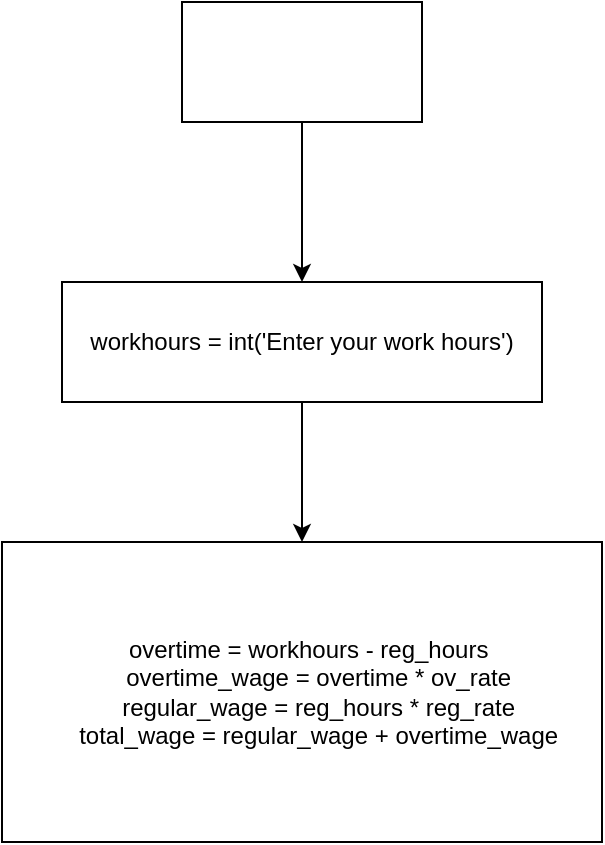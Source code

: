 <mxfile>
    <diagram id="lc-vs6HC8IFsxNltJwGf" name="Page-1">
        <mxGraphModel dx="746" dy="1759" grid="1" gridSize="10" guides="1" tooltips="1" connect="1" arrows="1" fold="1" page="1" pageScale="1" pageWidth="850" pageHeight="1100" math="0" shadow="0">
            <root>
                <mxCell id="0"/>
                <mxCell id="1" parent="0"/>
                <mxCell id="7" value="" style="edgeStyle=none;html=1;" edge="1" parent="1" source="2" target="6">
                    <mxGeometry relative="1" as="geometry"/>
                </mxCell>
                <mxCell id="2" value="workhours = int('Enter your work hours')" style="rounded=0;whiteSpace=wrap;html=1;" vertex="1" parent="1">
                    <mxGeometry x="260" y="120" width="240" height="60" as="geometry"/>
                </mxCell>
                <mxCell id="5" style="edgeStyle=none;html=1;exitX=0.5;exitY=1;exitDx=0;exitDy=0;entryX=0.5;entryY=0;entryDx=0;entryDy=0;" edge="1" parent="1" source="3" target="2">
                    <mxGeometry relative="1" as="geometry"/>
                </mxCell>
                <mxCell id="3" value="" style="whiteSpace=wrap;html=1;rounded=0;" vertex="1" parent="1">
                    <mxGeometry x="320" y="-20" width="120" height="60" as="geometry"/>
                </mxCell>
                <mxCell id="6" value="&lt;div&gt;&amp;nbsp; overtime = workhours - reg_hours&lt;/div&gt;&lt;div&gt;&amp;nbsp; &amp;nbsp; &amp;nbsp;overtime_wage = overtime * ov_rate&lt;/div&gt;&lt;div&gt;&amp;nbsp; &amp;nbsp; &amp;nbsp;regular_wage = reg_hours * reg_rate&lt;/div&gt;&lt;div&gt;&amp;nbsp; &amp;nbsp; &amp;nbsp;total_wage = regular_wage + overtime_wage&lt;/div&gt;" style="whiteSpace=wrap;html=1;rounded=0;" vertex="1" parent="1">
                    <mxGeometry x="230" y="250" width="300" height="150" as="geometry"/>
                </mxCell>
            </root>
        </mxGraphModel>
    </diagram>
</mxfile>